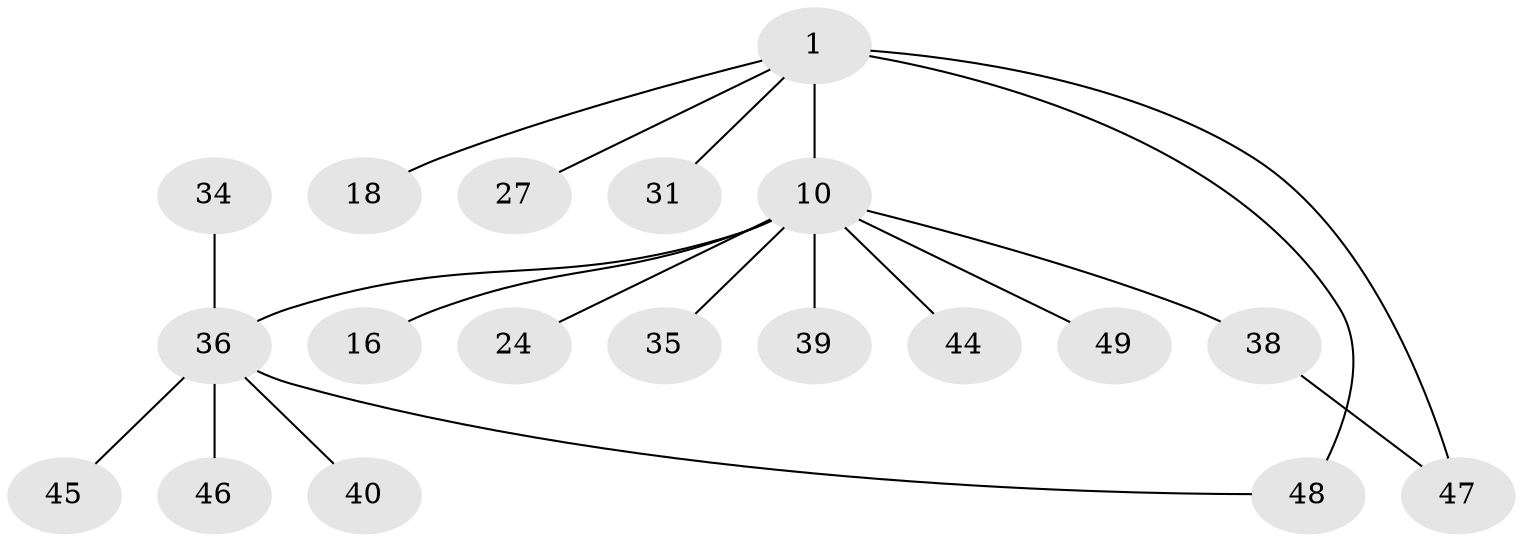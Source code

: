 // original degree distribution, {9: 0.04081632653061224, 3: 0.08163265306122448, 6: 0.02040816326530612, 4: 0.02040816326530612, 5: 0.02040816326530612, 8: 0.02040816326530612, 12: 0.02040816326530612, 2: 0.22448979591836735, 1: 0.5510204081632653}
// Generated by graph-tools (version 1.1) at 2025/58/03/04/25 21:58:06]
// undirected, 19 vertices, 20 edges
graph export_dot {
graph [start="1"]
  node [color=gray90,style=filled];
  1;
  10 [super="+5+9"];
  16 [super="+15"];
  18;
  24;
  27;
  31 [super="+28"];
  34;
  35;
  36 [super="+8+25+29+30"];
  38 [super="+32"];
  39;
  40;
  44 [super="+43"];
  45;
  46;
  47 [super="+22"];
  48 [super="+7+13"];
  49;
  1 -- 10 [weight=3];
  1 -- 18;
  1 -- 27;
  1 -- 47;
  1 -- 48 [weight=2];
  1 -- 31;
  10 -- 24;
  10 -- 35;
  10 -- 36 [weight=4];
  10 -- 39;
  10 -- 49;
  10 -- 16;
  10 -- 44;
  10 -- 38 [weight=2];
  34 -- 36;
  36 -- 40;
  36 -- 45;
  36 -- 46;
  36 -- 48;
  38 -- 47;
}
